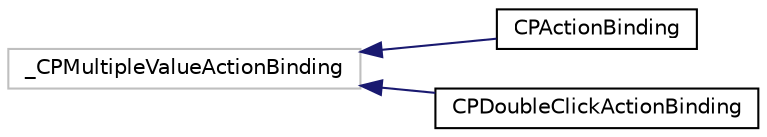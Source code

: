 digraph "Graphical Class Hierarchy"
{
  edge [fontname="Helvetica",fontsize="10",labelfontname="Helvetica",labelfontsize="10"];
  node [fontname="Helvetica",fontsize="10",shape=record];
  rankdir="LR";
  Node1 [label="_CPMultipleValueActionBinding",height=0.2,width=0.4,color="grey75", fillcolor="white", style="filled"];
  Node1 -> Node2 [dir="back",color="midnightblue",fontsize="10",style="solid",fontname="Helvetica"];
  Node2 [label="CPActionBinding",height=0.2,width=0.4,color="black", fillcolor="white", style="filled",URL="$interface_c_p_action_binding.html"];
  Node1 -> Node3 [dir="back",color="midnightblue",fontsize="10",style="solid",fontname="Helvetica"];
  Node3 [label="CPDoubleClickActionBinding",height=0.2,width=0.4,color="black", fillcolor="white", style="filled",URL="$interface_c_p_double_click_action_binding.html"];
}
